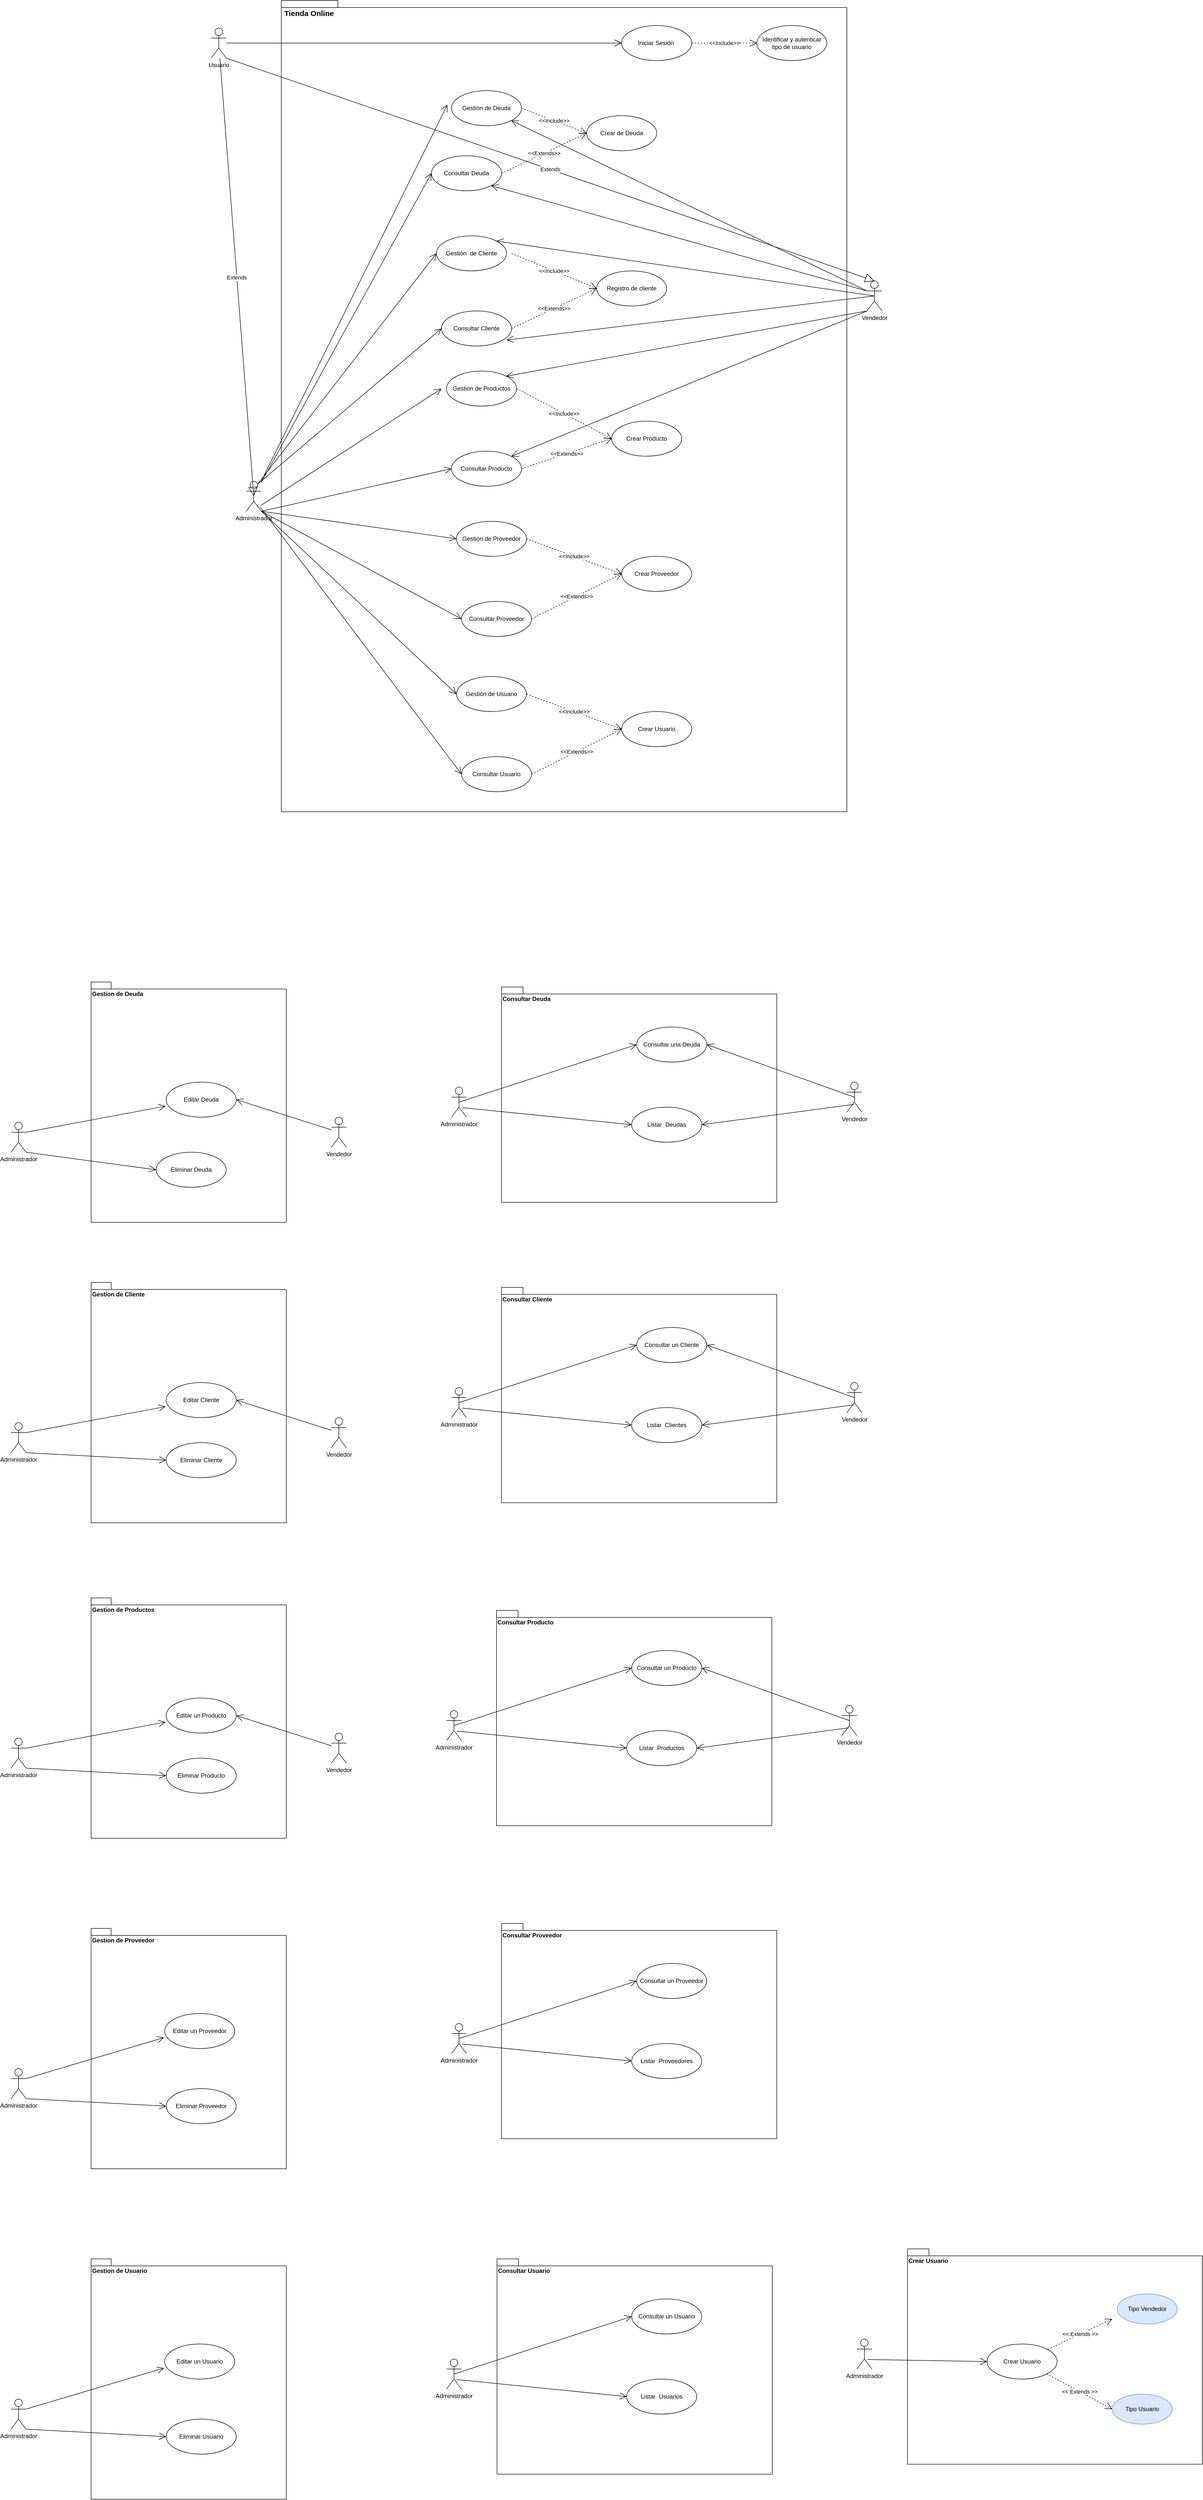 <mxfile version="18.0.3" type="github">
  <diagram id="FcgJ1JFFfE11xlYCTPdC" name="Page-1">
    <mxGraphModel dx="1848" dy="1698" grid="1" gridSize="10" guides="1" tooltips="1" connect="1" arrows="1" fold="1" page="1" pageScale="1" pageWidth="827" pageHeight="1169" math="0" shadow="0">
      <root>
        <mxCell id="0" />
        <mxCell id="1" parent="0" />
        <mxCell id="hjxQCV4Uy2S5rKZF2TmA-151" value="&lt;font style=&quot;font-size: 15px;&quot;&gt;&amp;nbsp;Tienda Online&amp;nbsp;&lt;/font&gt;" style="shape=folder;fontStyle=1;spacingTop=10;tabWidth=40;tabHeight=14;tabPosition=left;html=1;align=left;verticalAlign=top;" parent="1" vertex="1">
          <mxGeometry x="-180" y="-170" width="1130" height="1620" as="geometry" />
        </mxCell>
        <mxCell id="m0b8h54X1k-R0UDu6SAt-3" value="Administrador" style="shape=umlActor;verticalLabelPosition=bottom;verticalAlign=top;html=1;" parent="1" vertex="1">
          <mxGeometry x="-250" y="790" width="30" height="60" as="geometry" />
        </mxCell>
        <mxCell id="m0b8h54X1k-R0UDu6SAt-4" value="Consultar Deuda" style="ellipse;whiteSpace=wrap;html=1;" parent="1" vertex="1">
          <mxGeometry x="120" y="140" width="140" height="70" as="geometry" />
        </mxCell>
        <mxCell id="hjxQCV4Uy2S5rKZF2TmA-1" value="" style="endArrow=open;endFill=1;endSize=12;html=1;rounded=0;entryX=0;entryY=0.5;entryDx=0;entryDy=0;" parent="1" source="m0b8h54X1k-R0UDu6SAt-3" target="m0b8h54X1k-R0UDu6SAt-4" edge="1">
          <mxGeometry width="160" relative="1" as="geometry">
            <mxPoint x="130" y="230" as="sourcePoint" />
            <mxPoint x="330" y="240" as="targetPoint" />
          </mxGeometry>
        </mxCell>
        <mxCell id="hjxQCV4Uy2S5rKZF2TmA-2" value="Gestión de Deuda" style="ellipse;whiteSpace=wrap;html=1;" parent="1" vertex="1">
          <mxGeometry x="160" y="10" width="140" height="70" as="geometry" />
        </mxCell>
        <mxCell id="hjxQCV4Uy2S5rKZF2TmA-3" value="" style="endArrow=open;endFill=1;endSize=12;html=1;rounded=0;entryX=-0.058;entryY=0.4;entryDx=0;entryDy=0;entryPerimeter=0;" parent="1" source="m0b8h54X1k-R0UDu6SAt-3" target="hjxQCV4Uy2S5rKZF2TmA-2" edge="1">
          <mxGeometry width="160" relative="1" as="geometry">
            <mxPoint x="-160" y="240" as="sourcePoint" />
            <mxPoint x="490" y="230" as="targetPoint" />
          </mxGeometry>
        </mxCell>
        <mxCell id="hjxQCV4Uy2S5rKZF2TmA-4" value="Crear de Deuda" style="ellipse;whiteSpace=wrap;html=1;" parent="1" vertex="1">
          <mxGeometry x="430" y="60" width="140" height="70" as="geometry" />
        </mxCell>
        <mxCell id="hjxQCV4Uy2S5rKZF2TmA-5" value="&amp;lt;&amp;lt;Include&amp;gt;&amp;gt;" style="endArrow=open;endSize=12;dashed=1;html=1;rounded=0;exitX=1;exitY=0.5;exitDx=0;exitDy=0;entryX=0;entryY=0.5;entryDx=0;entryDy=0;" parent="1" source="hjxQCV4Uy2S5rKZF2TmA-2" target="hjxQCV4Uy2S5rKZF2TmA-4" edge="1">
          <mxGeometry width="160" relative="1" as="geometry">
            <mxPoint x="500" y="90" as="sourcePoint" />
            <mxPoint x="660" y="90" as="targetPoint" />
          </mxGeometry>
        </mxCell>
        <mxCell id="hjxQCV4Uy2S5rKZF2TmA-6" value="&amp;lt;&amp;lt;Extends&amp;gt;&amp;gt;" style="endArrow=open;endSize=12;dashed=1;html=1;rounded=0;exitX=1;exitY=0.5;exitDx=0;exitDy=0;entryX=0;entryY=0.5;entryDx=0;entryDy=0;" parent="1" source="m0b8h54X1k-R0UDu6SAt-4" target="hjxQCV4Uy2S5rKZF2TmA-4" edge="1">
          <mxGeometry width="160" relative="1" as="geometry">
            <mxPoint x="560" y="260" as="sourcePoint" />
            <mxPoint x="680" y="260" as="targetPoint" />
          </mxGeometry>
        </mxCell>
        <mxCell id="hjxQCV4Uy2S5rKZF2TmA-10" value="Iniciar Sesión&amp;nbsp;" style="ellipse;whiteSpace=wrap;html=1;" parent="1" vertex="1">
          <mxGeometry x="500" y="-120" width="140" height="70" as="geometry" />
        </mxCell>
        <mxCell id="hjxQCV4Uy2S5rKZF2TmA-12" value="Identificar y autenticar tipo de usuario" style="ellipse;whiteSpace=wrap;html=1;" parent="1" vertex="1">
          <mxGeometry x="770" y="-120" width="140" height="70" as="geometry" />
        </mxCell>
        <mxCell id="hjxQCV4Uy2S5rKZF2TmA-15" value="Gestión&amp;nbsp; de Cliente" style="ellipse;whiteSpace=wrap;html=1;" parent="1" vertex="1">
          <mxGeometry x="130" y="300" width="140" height="70" as="geometry" />
        </mxCell>
        <mxCell id="hjxQCV4Uy2S5rKZF2TmA-16" value="Consultar Cliente" style="ellipse;whiteSpace=wrap;html=1;" parent="1" vertex="1">
          <mxGeometry x="140" y="450" width="140" height="70" as="geometry" />
        </mxCell>
        <mxCell id="hjxQCV4Uy2S5rKZF2TmA-17" value="Registro de cliente" style="ellipse;whiteSpace=wrap;html=1;" parent="1" vertex="1">
          <mxGeometry x="450" y="370" width="140" height="70" as="geometry" />
        </mxCell>
        <mxCell id="hjxQCV4Uy2S5rKZF2TmA-18" value="&amp;lt;&amp;lt;Include&amp;gt;&amp;gt;" style="endArrow=open;endSize=12;dashed=1;html=1;rounded=0;exitX=1.072;exitY=0.502;exitDx=0;exitDy=0;exitPerimeter=0;entryX=0;entryY=0.5;entryDx=0;entryDy=0;" parent="1" source="hjxQCV4Uy2S5rKZF2TmA-15" target="hjxQCV4Uy2S5rKZF2TmA-17" edge="1">
          <mxGeometry width="160" relative="1" as="geometry">
            <mxPoint x="260.0" y="45" as="sourcePoint" />
            <mxPoint x="440" y="135" as="targetPoint" />
          </mxGeometry>
        </mxCell>
        <mxCell id="hjxQCV4Uy2S5rKZF2TmA-19" value="&amp;lt;&amp;lt;Extends&amp;gt;&amp;gt;" style="endArrow=open;endSize=12;dashed=1;html=1;rounded=0;exitX=1;exitY=0.5;exitDx=0;exitDy=0;entryX=0;entryY=0.5;entryDx=0;entryDy=0;" parent="1" source="hjxQCV4Uy2S5rKZF2TmA-16" target="hjxQCV4Uy2S5rKZF2TmA-17" edge="1">
          <mxGeometry width="160" relative="1" as="geometry">
            <mxPoint x="270" y="185" as="sourcePoint" />
            <mxPoint x="440" y="135" as="targetPoint" />
          </mxGeometry>
        </mxCell>
        <mxCell id="hjxQCV4Uy2S5rKZF2TmA-20" value="" style="endArrow=open;endFill=1;endSize=12;html=1;rounded=0;exitX=0.75;exitY=0.1;exitDx=0;exitDy=0;exitPerimeter=0;entryX=0;entryY=0.5;entryDx=0;entryDy=0;" parent="1" source="m0b8h54X1k-R0UDu6SAt-3" target="hjxQCV4Uy2S5rKZF2TmA-15" edge="1">
          <mxGeometry width="160" relative="1" as="geometry">
            <mxPoint x="320" y="380" as="sourcePoint" />
            <mxPoint x="480" y="380" as="targetPoint" />
          </mxGeometry>
        </mxCell>
        <mxCell id="hjxQCV4Uy2S5rKZF2TmA-21" value="" style="endArrow=open;endFill=1;endSize=12;html=1;rounded=0;entryX=0;entryY=0.5;entryDx=0;entryDy=0;exitX=0.75;exitY=0.1;exitDx=0;exitDy=0;exitPerimeter=0;" parent="1" source="m0b8h54X1k-R0UDu6SAt-3" target="hjxQCV4Uy2S5rKZF2TmA-16" edge="1">
          <mxGeometry width="160" relative="1" as="geometry">
            <mxPoint x="-210" y="720" as="sourcePoint" />
            <mxPoint x="480" y="380" as="targetPoint" />
          </mxGeometry>
        </mxCell>
        <mxCell id="hjxQCV4Uy2S5rKZF2TmA-22" value="Gestión de Productos" style="ellipse;whiteSpace=wrap;html=1;" parent="1" vertex="1">
          <mxGeometry x="150" y="570" width="140" height="70" as="geometry" />
        </mxCell>
        <mxCell id="hjxQCV4Uy2S5rKZF2TmA-23" value="Consultar Producto" style="ellipse;whiteSpace=wrap;html=1;" parent="1" vertex="1">
          <mxGeometry x="160" y="730" width="140" height="70" as="geometry" />
        </mxCell>
        <mxCell id="hjxQCV4Uy2S5rKZF2TmA-24" value="Crear Producto" style="ellipse;whiteSpace=wrap;html=1;" parent="1" vertex="1">
          <mxGeometry x="480" y="670" width="140" height="70" as="geometry" />
        </mxCell>
        <mxCell id="hjxQCV4Uy2S5rKZF2TmA-25" value="&amp;lt;&amp;lt;Include&amp;gt;&amp;gt;" style="endArrow=open;endSize=12;dashed=1;html=1;rounded=0;exitX=1;exitY=0.5;exitDx=0;exitDy=0;entryX=0;entryY=0.5;entryDx=0;entryDy=0;" parent="1" source="hjxQCV4Uy2S5rKZF2TmA-22" target="hjxQCV4Uy2S5rKZF2TmA-24" edge="1">
          <mxGeometry width="160" relative="1" as="geometry">
            <mxPoint x="290.08" y="345.14" as="sourcePoint" />
            <mxPoint x="460" y="415" as="targetPoint" />
          </mxGeometry>
        </mxCell>
        <mxCell id="hjxQCV4Uy2S5rKZF2TmA-33" value="&amp;lt;&amp;lt;Extends&amp;gt;&amp;gt;" style="endArrow=open;endSize=12;dashed=1;html=1;rounded=0;exitX=1;exitY=0.5;exitDx=0;exitDy=0;entryX=0;entryY=0.5;entryDx=0;entryDy=0;" parent="1" source="hjxQCV4Uy2S5rKZF2TmA-23" target="hjxQCV4Uy2S5rKZF2TmA-24" edge="1">
          <mxGeometry width="160" relative="1" as="geometry">
            <mxPoint x="290" y="495" as="sourcePoint" />
            <mxPoint x="460" y="415" as="targetPoint" />
          </mxGeometry>
        </mxCell>
        <mxCell id="hjxQCV4Uy2S5rKZF2TmA-34" value="" style="endArrow=open;endFill=1;endSize=12;html=1;rounded=0;entryX=-0.07;entryY=0.502;entryDx=0;entryDy=0;entryPerimeter=0;exitX=0.957;exitY=0.812;exitDx=0;exitDy=0;exitPerimeter=0;" parent="1" source="m0b8h54X1k-R0UDu6SAt-3" target="hjxQCV4Uy2S5rKZF2TmA-22" edge="1">
          <mxGeometry width="160" relative="1" as="geometry">
            <mxPoint x="-150" y="470" as="sourcePoint" />
            <mxPoint x="480" y="500" as="targetPoint" />
          </mxGeometry>
        </mxCell>
        <mxCell id="hjxQCV4Uy2S5rKZF2TmA-35" value="" style="endArrow=open;endFill=1;endSize=12;html=1;rounded=0;entryX=0;entryY=0.5;entryDx=0;entryDy=0;exitX=1;exitY=1;exitDx=0;exitDy=0;exitPerimeter=0;" parent="1" source="m0b8h54X1k-R0UDu6SAt-3" target="hjxQCV4Uy2S5rKZF2TmA-23" edge="1">
          <mxGeometry width="160" relative="1" as="geometry">
            <mxPoint x="-150" y="470" as="sourcePoint" />
            <mxPoint x="40" y="460" as="targetPoint" />
          </mxGeometry>
        </mxCell>
        <mxCell id="hjxQCV4Uy2S5rKZF2TmA-36" value="Gestión de Proveedor" style="ellipse;whiteSpace=wrap;html=1;" parent="1" vertex="1">
          <mxGeometry x="170" y="870" width="140" height="70" as="geometry" />
        </mxCell>
        <mxCell id="hjxQCV4Uy2S5rKZF2TmA-37" value="Consultar Proveedor" style="ellipse;whiteSpace=wrap;html=1;" parent="1" vertex="1">
          <mxGeometry x="180" y="1030" width="140" height="70" as="geometry" />
        </mxCell>
        <mxCell id="hjxQCV4Uy2S5rKZF2TmA-38" value="Crear Proveedor" style="ellipse;whiteSpace=wrap;html=1;" parent="1" vertex="1">
          <mxGeometry x="500" y="940" width="140" height="70" as="geometry" />
        </mxCell>
        <mxCell id="hjxQCV4Uy2S5rKZF2TmA-39" value="&amp;lt;&amp;lt;Include&amp;gt;&amp;gt;" style="endArrow=open;endSize=12;dashed=1;html=1;rounded=0;exitX=1;exitY=0.5;exitDx=0;exitDy=0;entryX=0;entryY=0.5;entryDx=0;entryDy=0;" parent="1" source="hjxQCV4Uy2S5rKZF2TmA-36" target="hjxQCV4Uy2S5rKZF2TmA-38" edge="1">
          <mxGeometry width="160" relative="1" as="geometry">
            <mxPoint x="310.08" y="645.14" as="sourcePoint" />
            <mxPoint x="480" y="715" as="targetPoint" />
          </mxGeometry>
        </mxCell>
        <mxCell id="hjxQCV4Uy2S5rKZF2TmA-40" value="&amp;lt;&amp;lt;Extends&amp;gt;&amp;gt;" style="endArrow=open;endSize=12;dashed=1;html=1;rounded=0;exitX=1;exitY=0.5;exitDx=0;exitDy=0;entryX=0;entryY=0.5;entryDx=0;entryDy=0;" parent="1" source="hjxQCV4Uy2S5rKZF2TmA-37" target="hjxQCV4Uy2S5rKZF2TmA-38" edge="1">
          <mxGeometry width="160" relative="1" as="geometry">
            <mxPoint x="310" y="795" as="sourcePoint" />
            <mxPoint x="480" y="715" as="targetPoint" />
          </mxGeometry>
        </mxCell>
        <mxCell id="hjxQCV4Uy2S5rKZF2TmA-41" value="" style="endArrow=open;endFill=1;endSize=12;html=1;rounded=0;exitX=1;exitY=1;exitDx=0;exitDy=0;exitPerimeter=0;entryX=0;entryY=0.5;entryDx=0;entryDy=0;" parent="1" source="m0b8h54X1k-R0UDu6SAt-3" target="hjxQCV4Uy2S5rKZF2TmA-36" edge="1">
          <mxGeometry width="160" relative="1" as="geometry">
            <mxPoint x="290" y="750" as="sourcePoint" />
            <mxPoint x="450" y="750" as="targetPoint" />
          </mxGeometry>
        </mxCell>
        <mxCell id="hjxQCV4Uy2S5rKZF2TmA-42" value="" style="endArrow=open;endFill=1;endSize=12;html=1;rounded=0;exitX=1;exitY=1;exitDx=0;exitDy=0;exitPerimeter=0;entryX=0;entryY=0.5;entryDx=0;entryDy=0;" parent="1" source="m0b8h54X1k-R0UDu6SAt-3" target="hjxQCV4Uy2S5rKZF2TmA-37" edge="1">
          <mxGeometry width="160" relative="1" as="geometry">
            <mxPoint x="290" y="750" as="sourcePoint" />
            <mxPoint x="450" y="750" as="targetPoint" />
          </mxGeometry>
        </mxCell>
        <mxCell id="hjxQCV4Uy2S5rKZF2TmA-43" value="Gestión de Usuario" style="ellipse;whiteSpace=wrap;html=1;" parent="1" vertex="1">
          <mxGeometry x="170" y="1180" width="140" height="70" as="geometry" />
        </mxCell>
        <mxCell id="hjxQCV4Uy2S5rKZF2TmA-44" value="Consultar Usuario" style="ellipse;whiteSpace=wrap;html=1;" parent="1" vertex="1">
          <mxGeometry x="180" y="1340" width="140" height="70" as="geometry" />
        </mxCell>
        <mxCell id="hjxQCV4Uy2S5rKZF2TmA-45" value="Crear Usuario" style="ellipse;whiteSpace=wrap;html=1;" parent="1" vertex="1">
          <mxGeometry x="500" y="1250" width="140" height="70" as="geometry" />
        </mxCell>
        <mxCell id="hjxQCV4Uy2S5rKZF2TmA-46" value="&amp;lt;&amp;lt;Include&amp;gt;&amp;gt;" style="endArrow=open;endSize=12;dashed=1;html=1;rounded=0;exitX=1;exitY=0.5;exitDx=0;exitDy=0;entryX=0;entryY=0.5;entryDx=0;entryDy=0;" parent="1" source="hjxQCV4Uy2S5rKZF2TmA-43" target="hjxQCV4Uy2S5rKZF2TmA-45" edge="1">
          <mxGeometry width="160" relative="1" as="geometry">
            <mxPoint x="310.08" y="955.14" as="sourcePoint" />
            <mxPoint x="480" y="1025" as="targetPoint" />
          </mxGeometry>
        </mxCell>
        <mxCell id="hjxQCV4Uy2S5rKZF2TmA-47" value="&amp;lt;&amp;lt;Extends&amp;gt;&amp;gt;" style="endArrow=open;endSize=12;dashed=1;html=1;rounded=0;exitX=1;exitY=0.5;exitDx=0;exitDy=0;entryX=0;entryY=0.5;entryDx=0;entryDy=0;" parent="1" source="hjxQCV4Uy2S5rKZF2TmA-44" target="hjxQCV4Uy2S5rKZF2TmA-45" edge="1">
          <mxGeometry width="160" relative="1" as="geometry">
            <mxPoint x="310" y="1105" as="sourcePoint" />
            <mxPoint x="480" y="1025" as="targetPoint" />
          </mxGeometry>
        </mxCell>
        <mxCell id="hjxQCV4Uy2S5rKZF2TmA-48" value="" style="endArrow=open;endFill=1;endSize=12;html=1;rounded=0;entryX=0;entryY=0.5;entryDx=0;entryDy=0;exitX=0.91;exitY=0.848;exitDx=0;exitDy=0;exitPerimeter=0;" parent="1" source="m0b8h54X1k-R0UDu6SAt-3" target="hjxQCV4Uy2S5rKZF2TmA-44" edge="1">
          <mxGeometry width="160" relative="1" as="geometry">
            <mxPoint x="-200" y="940" as="sourcePoint" />
            <mxPoint x="450" y="1140" as="targetPoint" />
          </mxGeometry>
        </mxCell>
        <mxCell id="hjxQCV4Uy2S5rKZF2TmA-49" value="" style="endArrow=open;endFill=1;endSize=12;html=1;rounded=0;entryX=0;entryY=0.5;entryDx=0;entryDy=0;exitX=1;exitY=1;exitDx=0;exitDy=0;exitPerimeter=0;" parent="1" source="m0b8h54X1k-R0UDu6SAt-3" target="hjxQCV4Uy2S5rKZF2TmA-43" edge="1">
          <mxGeometry width="160" relative="1" as="geometry">
            <mxPoint x="-120" y="910" as="sourcePoint" />
            <mxPoint x="450" y="1140" as="targetPoint" />
          </mxGeometry>
        </mxCell>
        <mxCell id="hjxQCV4Uy2S5rKZF2TmA-50" value="&amp;lt;&amp;lt;Include&amp;gt;&amp;gt;" style="endArrow=open;endSize=12;dashed=1;html=1;rounded=0;exitX=1;exitY=0.5;exitDx=0;exitDy=0;entryX=0;entryY=0.5;entryDx=0;entryDy=0;" parent="1" source="hjxQCV4Uy2S5rKZF2TmA-10" target="hjxQCV4Uy2S5rKZF2TmA-12" edge="1">
          <mxGeometry width="160" relative="1" as="geometry">
            <mxPoint x="600.0" y="-120" as="sourcePoint" />
            <mxPoint x="780" y="-30" as="targetPoint" />
          </mxGeometry>
        </mxCell>
        <mxCell id="hjxQCV4Uy2S5rKZF2TmA-51" value="Vendedor" style="shape=umlActor;verticalLabelPosition=bottom;verticalAlign=top;html=1;" parent="1" vertex="1">
          <mxGeometry x="990" y="390" width="30" height="60" as="geometry" />
        </mxCell>
        <mxCell id="hjxQCV4Uy2S5rKZF2TmA-52" value="" style="endArrow=open;endFill=1;endSize=12;html=1;rounded=0;exitX=0;exitY=0.333;exitDx=0;exitDy=0;exitPerimeter=0;entryX=1;entryY=1;entryDx=0;entryDy=0;" parent="1" source="hjxQCV4Uy2S5rKZF2TmA-51" target="hjxQCV4Uy2S5rKZF2TmA-2" edge="1">
          <mxGeometry width="160" relative="1" as="geometry">
            <mxPoint x="590" y="720" as="sourcePoint" />
            <mxPoint x="1140" y="380" as="targetPoint" />
          </mxGeometry>
        </mxCell>
        <mxCell id="hjxQCV4Uy2S5rKZF2TmA-53" value="" style="endArrow=open;endFill=1;endSize=12;html=1;rounded=0;exitX=0;exitY=0.333;exitDx=0;exitDy=0;exitPerimeter=0;entryX=1;entryY=1;entryDx=0;entryDy=0;" parent="1" source="hjxQCV4Uy2S5rKZF2TmA-51" target="m0b8h54X1k-R0UDu6SAt-4" edge="1">
          <mxGeometry width="160" relative="1" as="geometry">
            <mxPoint x="980.0" y="820" as="sourcePoint" />
            <mxPoint x="760" y="730" as="targetPoint" />
          </mxGeometry>
        </mxCell>
        <mxCell id="hjxQCV4Uy2S5rKZF2TmA-57" value="" style="endArrow=open;endFill=1;endSize=12;html=1;rounded=0;exitX=0.5;exitY=0.5;exitDx=0;exitDy=0;exitPerimeter=0;entryX=1;entryY=0;entryDx=0;entryDy=0;" parent="1" source="hjxQCV4Uy2S5rKZF2TmA-51" target="hjxQCV4Uy2S5rKZF2TmA-15" edge="1">
          <mxGeometry width="160" relative="1" as="geometry">
            <mxPoint x="350" y="330" as="sourcePoint" />
            <mxPoint x="510" y="330" as="targetPoint" />
          </mxGeometry>
        </mxCell>
        <mxCell id="hjxQCV4Uy2S5rKZF2TmA-58" value="" style="endArrow=open;endFill=1;endSize=12;html=1;rounded=0;exitX=0.5;exitY=0.5;exitDx=0;exitDy=0;exitPerimeter=0;entryX=0.93;entryY=0.829;entryDx=0;entryDy=0;entryPerimeter=0;" parent="1" source="hjxQCV4Uy2S5rKZF2TmA-51" target="hjxQCV4Uy2S5rKZF2TmA-16" edge="1">
          <mxGeometry width="160" relative="1" as="geometry">
            <mxPoint x="460" y="540" as="sourcePoint" />
            <mxPoint x="620" y="540" as="targetPoint" />
          </mxGeometry>
        </mxCell>
        <mxCell id="hjxQCV4Uy2S5rKZF2TmA-59" value="" style="endArrow=open;endFill=1;endSize=12;html=1;rounded=0;exitX=0;exitY=1;exitDx=0;exitDy=0;exitPerimeter=0;entryX=1;entryY=0;entryDx=0;entryDy=0;" parent="1" source="hjxQCV4Uy2S5rKZF2TmA-51" target="hjxQCV4Uy2S5rKZF2TmA-22" edge="1">
          <mxGeometry width="160" relative="1" as="geometry">
            <mxPoint x="650" y="560" as="sourcePoint" />
            <mxPoint x="810" y="560" as="targetPoint" />
          </mxGeometry>
        </mxCell>
        <mxCell id="hjxQCV4Uy2S5rKZF2TmA-60" value="" style="endArrow=open;endFill=1;endSize=12;html=1;rounded=0;exitX=0;exitY=1;exitDx=0;exitDy=0;exitPerimeter=0;entryX=1;entryY=0;entryDx=0;entryDy=0;" parent="1" source="hjxQCV4Uy2S5rKZF2TmA-51" target="hjxQCV4Uy2S5rKZF2TmA-23" edge="1">
          <mxGeometry width="160" relative="1" as="geometry">
            <mxPoint x="630" y="590" as="sourcePoint" />
            <mxPoint x="790" y="590" as="targetPoint" />
          </mxGeometry>
        </mxCell>
        <mxCell id="hjxQCV4Uy2S5rKZF2TmA-61" value="Gestion de Deuda" style="shape=folder;fontStyle=1;spacingTop=10;tabWidth=40;tabHeight=14;tabPosition=left;html=1;verticalAlign=top;align=left;" parent="1" vertex="1">
          <mxGeometry x="-560" y="1790" width="390" height="480" as="geometry" />
        </mxCell>
        <mxCell id="hjxQCV4Uy2S5rKZF2TmA-62" value="Administrador" style="shape=umlActor;verticalLabelPosition=bottom;verticalAlign=top;html=1;" parent="1" vertex="1">
          <mxGeometry x="-720" y="2070" width="30" height="60" as="geometry" />
        </mxCell>
        <mxCell id="hjxQCV4Uy2S5rKZF2TmA-64" value="Editar Deuda" style="ellipse;whiteSpace=wrap;html=1;" parent="1" vertex="1">
          <mxGeometry x="-410" y="1990" width="140" height="70" as="geometry" />
        </mxCell>
        <mxCell id="hjxQCV4Uy2S5rKZF2TmA-65" value="Eliminar Deuda" style="ellipse;whiteSpace=wrap;html=1;" parent="1" vertex="1">
          <mxGeometry x="-430" y="2130" width="140" height="70" as="geometry" />
        </mxCell>
        <mxCell id="hjxQCV4Uy2S5rKZF2TmA-66" value="" style="endArrow=open;endFill=1;endSize=12;html=1;rounded=0;exitX=1;exitY=0.333;exitDx=0;exitDy=0;exitPerimeter=0;entryX=-0.009;entryY=0.686;entryDx=0;entryDy=0;entryPerimeter=0;" parent="1" source="hjxQCV4Uy2S5rKZF2TmA-62" target="hjxQCV4Uy2S5rKZF2TmA-64" edge="1">
          <mxGeometry width="160" relative="1" as="geometry">
            <mxPoint x="-240" y="2050" as="sourcePoint" />
            <mxPoint x="-80" y="2050" as="targetPoint" />
          </mxGeometry>
        </mxCell>
        <mxCell id="hjxQCV4Uy2S5rKZF2TmA-67" value="" style="endArrow=open;endFill=1;endSize=12;html=1;rounded=0;exitX=1;exitY=1;exitDx=0;exitDy=0;exitPerimeter=0;entryX=0;entryY=0.5;entryDx=0;entryDy=0;" parent="1" source="hjxQCV4Uy2S5rKZF2TmA-62" target="hjxQCV4Uy2S5rKZF2TmA-65" edge="1">
          <mxGeometry width="160" relative="1" as="geometry">
            <mxPoint x="-240" y="2050" as="sourcePoint" />
            <mxPoint x="-80" y="2050" as="targetPoint" />
          </mxGeometry>
        </mxCell>
        <mxCell id="hjxQCV4Uy2S5rKZF2TmA-68" value="" style="endArrow=open;endFill=1;endSize=12;html=1;rounded=0;entryX=1;entryY=0.5;entryDx=0;entryDy=0;startArrow=none;" parent="1" source="hjxQCV4Uy2S5rKZF2TmA-63" target="hjxQCV4Uy2S5rKZF2TmA-64" edge="1">
          <mxGeometry width="160" relative="1" as="geometry">
            <mxPoint x="140" y="2100" as="sourcePoint" />
            <mxPoint x="-80" y="2050" as="targetPoint" />
          </mxGeometry>
        </mxCell>
        <mxCell id="hjxQCV4Uy2S5rKZF2TmA-63" value="Vendedor" style="shape=umlActor;verticalLabelPosition=bottom;verticalAlign=top;html=1;" parent="1" vertex="1">
          <mxGeometry x="-80" y="2060" width="30" height="60" as="geometry" />
        </mxCell>
        <mxCell id="hjxQCV4Uy2S5rKZF2TmA-73" value="Consultar Deuda" style="shape=folder;fontStyle=1;spacingTop=10;tabWidth=40;tabHeight=14;tabPosition=left;html=1;verticalAlign=top;align=left;" parent="1" vertex="1">
          <mxGeometry x="260" y="1800" width="550" height="430" as="geometry" />
        </mxCell>
        <mxCell id="hjxQCV4Uy2S5rKZF2TmA-74" value="Administrador" style="shape=umlActor;verticalLabelPosition=bottom;verticalAlign=top;html=1;" parent="1" vertex="1">
          <mxGeometry x="160" y="2000" width="30" height="60" as="geometry" />
        </mxCell>
        <mxCell id="hjxQCV4Uy2S5rKZF2TmA-76" value="Consultar una Deuda" style="ellipse;whiteSpace=wrap;html=1;" parent="1" vertex="1">
          <mxGeometry x="530" y="1880" width="140" height="70" as="geometry" />
        </mxCell>
        <mxCell id="hjxQCV4Uy2S5rKZF2TmA-77" value="Listar&amp;nbsp; Deudas" style="ellipse;whiteSpace=wrap;html=1;" parent="1" vertex="1">
          <mxGeometry x="520" y="2040" width="140" height="70" as="geometry" />
        </mxCell>
        <mxCell id="hjxQCV4Uy2S5rKZF2TmA-78" value="Vendedor" style="shape=umlActor;verticalLabelPosition=bottom;verticalAlign=top;html=1;" parent="1" vertex="1">
          <mxGeometry x="950" y="1990" width="30" height="60" as="geometry" />
        </mxCell>
        <mxCell id="hjxQCV4Uy2S5rKZF2TmA-79" value="" style="endArrow=open;endFill=1;endSize=12;html=1;rounded=0;exitX=0.5;exitY=0.5;exitDx=0;exitDy=0;exitPerimeter=0;entryX=0;entryY=0.5;entryDx=0;entryDy=0;" parent="1" source="hjxQCV4Uy2S5rKZF2TmA-74" target="hjxQCV4Uy2S5rKZF2TmA-76" edge="1">
          <mxGeometry width="160" relative="1" as="geometry">
            <mxPoint x="250" y="2040" as="sourcePoint" />
            <mxPoint x="410" y="2040" as="targetPoint" />
          </mxGeometry>
        </mxCell>
        <mxCell id="hjxQCV4Uy2S5rKZF2TmA-80" value="" style="endArrow=open;endFill=1;endSize=12;html=1;rounded=0;exitX=0.7;exitY=0.683;exitDx=0;exitDy=0;exitPerimeter=0;entryX=0;entryY=0.5;entryDx=0;entryDy=0;" parent="1" source="hjxQCV4Uy2S5rKZF2TmA-74" target="hjxQCV4Uy2S5rKZF2TmA-77" edge="1">
          <mxGeometry width="160" relative="1" as="geometry">
            <mxPoint x="190" y="2180" as="sourcePoint" />
            <mxPoint x="350" y="2180" as="targetPoint" />
          </mxGeometry>
        </mxCell>
        <mxCell id="hjxQCV4Uy2S5rKZF2TmA-81" value="" style="endArrow=open;endFill=1;endSize=12;html=1;rounded=0;entryX=1;entryY=0.5;entryDx=0;entryDy=0;exitX=0.5;exitY=0.5;exitDx=0;exitDy=0;exitPerimeter=0;" parent="1" source="hjxQCV4Uy2S5rKZF2TmA-78" target="hjxQCV4Uy2S5rKZF2TmA-76" edge="1">
          <mxGeometry width="160" relative="1" as="geometry">
            <mxPoint x="880" y="1890" as="sourcePoint" />
            <mxPoint x="1040" y="1890" as="targetPoint" />
          </mxGeometry>
        </mxCell>
        <mxCell id="hjxQCV4Uy2S5rKZF2TmA-82" value="" style="endArrow=open;endFill=1;endSize=12;html=1;rounded=0;entryX=1;entryY=0.5;entryDx=0;entryDy=0;exitX=0.478;exitY=0.739;exitDx=0;exitDy=0;exitPerimeter=0;" parent="1" source="hjxQCV4Uy2S5rKZF2TmA-78" target="hjxQCV4Uy2S5rKZF2TmA-77" edge="1">
          <mxGeometry width="160" relative="1" as="geometry">
            <mxPoint x="780" y="1950" as="sourcePoint" />
            <mxPoint x="940" y="1950" as="targetPoint" />
          </mxGeometry>
        </mxCell>
        <mxCell id="hjxQCV4Uy2S5rKZF2TmA-83" value="Gestion de Cliente" style="shape=folder;fontStyle=1;spacingTop=10;tabWidth=40;tabHeight=14;tabPosition=left;html=1;verticalAlign=top;align=left;" parent="1" vertex="1">
          <mxGeometry x="-560" y="2390" width="390" height="480" as="geometry" />
        </mxCell>
        <mxCell id="hjxQCV4Uy2S5rKZF2TmA-84" value="Administrador" style="shape=umlActor;verticalLabelPosition=bottom;verticalAlign=top;html=1;" parent="1" vertex="1">
          <mxGeometry x="-720" y="2670" width="30" height="60" as="geometry" />
        </mxCell>
        <mxCell id="hjxQCV4Uy2S5rKZF2TmA-85" value="Editar Cliente" style="ellipse;whiteSpace=wrap;html=1;" parent="1" vertex="1">
          <mxGeometry x="-410" y="2590" width="140" height="70" as="geometry" />
        </mxCell>
        <mxCell id="hjxQCV4Uy2S5rKZF2TmA-86" value="Eliminar Cliente" style="ellipse;whiteSpace=wrap;html=1;" parent="1" vertex="1">
          <mxGeometry x="-410" y="2710" width="140" height="70" as="geometry" />
        </mxCell>
        <mxCell id="hjxQCV4Uy2S5rKZF2TmA-87" value="" style="endArrow=open;endFill=1;endSize=12;html=1;rounded=0;exitX=1;exitY=0.333;exitDx=0;exitDy=0;exitPerimeter=0;entryX=-0.009;entryY=0.686;entryDx=0;entryDy=0;entryPerimeter=0;" parent="1" source="hjxQCV4Uy2S5rKZF2TmA-84" target="hjxQCV4Uy2S5rKZF2TmA-85" edge="1">
          <mxGeometry width="160" relative="1" as="geometry">
            <mxPoint x="-240" y="2650" as="sourcePoint" />
            <mxPoint x="-80" y="2650" as="targetPoint" />
          </mxGeometry>
        </mxCell>
        <mxCell id="hjxQCV4Uy2S5rKZF2TmA-88" value="" style="endArrow=open;endFill=1;endSize=12;html=1;rounded=0;exitX=1;exitY=1;exitDx=0;exitDy=0;exitPerimeter=0;entryX=0;entryY=0.5;entryDx=0;entryDy=0;" parent="1" source="hjxQCV4Uy2S5rKZF2TmA-84" target="hjxQCV4Uy2S5rKZF2TmA-86" edge="1">
          <mxGeometry width="160" relative="1" as="geometry">
            <mxPoint x="-240" y="2650" as="sourcePoint" />
            <mxPoint x="-80" y="2650" as="targetPoint" />
          </mxGeometry>
        </mxCell>
        <mxCell id="hjxQCV4Uy2S5rKZF2TmA-89" value="" style="endArrow=open;endFill=1;endSize=12;html=1;rounded=0;entryX=1;entryY=0.5;entryDx=0;entryDy=0;startArrow=none;" parent="1" source="hjxQCV4Uy2S5rKZF2TmA-90" target="hjxQCV4Uy2S5rKZF2TmA-85" edge="1">
          <mxGeometry width="160" relative="1" as="geometry">
            <mxPoint x="140" y="2700" as="sourcePoint" />
            <mxPoint x="-80" y="2650" as="targetPoint" />
          </mxGeometry>
        </mxCell>
        <mxCell id="hjxQCV4Uy2S5rKZF2TmA-90" value="Vendedor" style="shape=umlActor;verticalLabelPosition=bottom;verticalAlign=top;html=1;" parent="1" vertex="1">
          <mxGeometry x="-80" y="2660" width="30" height="60" as="geometry" />
        </mxCell>
        <mxCell id="hjxQCV4Uy2S5rKZF2TmA-91" value="Consultar Cliente" style="shape=folder;fontStyle=1;spacingTop=10;tabWidth=40;tabHeight=14;tabPosition=left;html=1;verticalAlign=top;align=left;" parent="1" vertex="1">
          <mxGeometry x="260" y="2400" width="550" height="430" as="geometry" />
        </mxCell>
        <mxCell id="hjxQCV4Uy2S5rKZF2TmA-92" value="Administrador" style="shape=umlActor;verticalLabelPosition=bottom;verticalAlign=top;html=1;" parent="1" vertex="1">
          <mxGeometry x="160" y="2600" width="30" height="60" as="geometry" />
        </mxCell>
        <mxCell id="hjxQCV4Uy2S5rKZF2TmA-93" value="Consultar un Cliente" style="ellipse;whiteSpace=wrap;html=1;" parent="1" vertex="1">
          <mxGeometry x="530" y="2480" width="140" height="70" as="geometry" />
        </mxCell>
        <mxCell id="hjxQCV4Uy2S5rKZF2TmA-94" value="Listar&amp;nbsp; Clientes" style="ellipse;whiteSpace=wrap;html=1;" parent="1" vertex="1">
          <mxGeometry x="520" y="2640" width="140" height="70" as="geometry" />
        </mxCell>
        <mxCell id="hjxQCV4Uy2S5rKZF2TmA-95" value="Vendedor" style="shape=umlActor;verticalLabelPosition=bottom;verticalAlign=top;html=1;" parent="1" vertex="1">
          <mxGeometry x="950" y="2590" width="30" height="60" as="geometry" />
        </mxCell>
        <mxCell id="hjxQCV4Uy2S5rKZF2TmA-96" value="" style="endArrow=open;endFill=1;endSize=12;html=1;rounded=0;exitX=0.5;exitY=0.5;exitDx=0;exitDy=0;exitPerimeter=0;entryX=0;entryY=0.5;entryDx=0;entryDy=0;" parent="1" source="hjxQCV4Uy2S5rKZF2TmA-92" target="hjxQCV4Uy2S5rKZF2TmA-93" edge="1">
          <mxGeometry width="160" relative="1" as="geometry">
            <mxPoint x="250" y="2640" as="sourcePoint" />
            <mxPoint x="410" y="2640" as="targetPoint" />
          </mxGeometry>
        </mxCell>
        <mxCell id="hjxQCV4Uy2S5rKZF2TmA-97" value="" style="endArrow=open;endFill=1;endSize=12;html=1;rounded=0;exitX=0.7;exitY=0.683;exitDx=0;exitDy=0;exitPerimeter=0;entryX=0;entryY=0.5;entryDx=0;entryDy=0;" parent="1" source="hjxQCV4Uy2S5rKZF2TmA-92" target="hjxQCV4Uy2S5rKZF2TmA-94" edge="1">
          <mxGeometry width="160" relative="1" as="geometry">
            <mxPoint x="190" y="2780" as="sourcePoint" />
            <mxPoint x="350" y="2780" as="targetPoint" />
          </mxGeometry>
        </mxCell>
        <mxCell id="hjxQCV4Uy2S5rKZF2TmA-98" value="" style="endArrow=open;endFill=1;endSize=12;html=1;rounded=0;entryX=1;entryY=0.5;entryDx=0;entryDy=0;exitX=0.5;exitY=0.5;exitDx=0;exitDy=0;exitPerimeter=0;" parent="1" source="hjxQCV4Uy2S5rKZF2TmA-95" target="hjxQCV4Uy2S5rKZF2TmA-93" edge="1">
          <mxGeometry width="160" relative="1" as="geometry">
            <mxPoint x="880" y="2490" as="sourcePoint" />
            <mxPoint x="1040" y="2490" as="targetPoint" />
          </mxGeometry>
        </mxCell>
        <mxCell id="hjxQCV4Uy2S5rKZF2TmA-99" value="" style="endArrow=open;endFill=1;endSize=12;html=1;rounded=0;entryX=1;entryY=0.5;entryDx=0;entryDy=0;exitX=0.478;exitY=0.739;exitDx=0;exitDy=0;exitPerimeter=0;" parent="1" source="hjxQCV4Uy2S5rKZF2TmA-95" target="hjxQCV4Uy2S5rKZF2TmA-94" edge="1">
          <mxGeometry width="160" relative="1" as="geometry">
            <mxPoint x="780" y="2550" as="sourcePoint" />
            <mxPoint x="940" y="2550" as="targetPoint" />
          </mxGeometry>
        </mxCell>
        <mxCell id="hjxQCV4Uy2S5rKZF2TmA-100" value="Gestion de Productos" style="shape=folder;fontStyle=1;spacingTop=10;tabWidth=40;tabHeight=14;tabPosition=left;html=1;verticalAlign=top;align=left;" parent="1" vertex="1">
          <mxGeometry x="-560" y="3020" width="390" height="480" as="geometry" />
        </mxCell>
        <mxCell id="hjxQCV4Uy2S5rKZF2TmA-101" value="Administrador" style="shape=umlActor;verticalLabelPosition=bottom;verticalAlign=top;html=1;" parent="1" vertex="1">
          <mxGeometry x="-720" y="3300" width="30" height="60" as="geometry" />
        </mxCell>
        <mxCell id="hjxQCV4Uy2S5rKZF2TmA-102" value="Editar un Producto" style="ellipse;whiteSpace=wrap;html=1;" parent="1" vertex="1">
          <mxGeometry x="-410" y="3220" width="140" height="70" as="geometry" />
        </mxCell>
        <mxCell id="hjxQCV4Uy2S5rKZF2TmA-103" value="Eliminar Producto" style="ellipse;whiteSpace=wrap;html=1;" parent="1" vertex="1">
          <mxGeometry x="-410" y="3340" width="140" height="70" as="geometry" />
        </mxCell>
        <mxCell id="hjxQCV4Uy2S5rKZF2TmA-104" value="" style="endArrow=open;endFill=1;endSize=12;html=1;rounded=0;exitX=1;exitY=0.333;exitDx=0;exitDy=0;exitPerimeter=0;entryX=-0.009;entryY=0.686;entryDx=0;entryDy=0;entryPerimeter=0;" parent="1" source="hjxQCV4Uy2S5rKZF2TmA-101" target="hjxQCV4Uy2S5rKZF2TmA-102" edge="1">
          <mxGeometry width="160" relative="1" as="geometry">
            <mxPoint x="-240" y="3280" as="sourcePoint" />
            <mxPoint x="-80" y="3280" as="targetPoint" />
          </mxGeometry>
        </mxCell>
        <mxCell id="hjxQCV4Uy2S5rKZF2TmA-105" value="" style="endArrow=open;endFill=1;endSize=12;html=1;rounded=0;exitX=1;exitY=1;exitDx=0;exitDy=0;exitPerimeter=0;entryX=0;entryY=0.5;entryDx=0;entryDy=0;" parent="1" source="hjxQCV4Uy2S5rKZF2TmA-101" target="hjxQCV4Uy2S5rKZF2TmA-103" edge="1">
          <mxGeometry width="160" relative="1" as="geometry">
            <mxPoint x="-240" y="3280" as="sourcePoint" />
            <mxPoint x="-80" y="3280" as="targetPoint" />
          </mxGeometry>
        </mxCell>
        <mxCell id="hjxQCV4Uy2S5rKZF2TmA-106" value="" style="endArrow=open;endFill=1;endSize=12;html=1;rounded=0;entryX=1;entryY=0.5;entryDx=0;entryDy=0;startArrow=none;" parent="1" source="hjxQCV4Uy2S5rKZF2TmA-107" target="hjxQCV4Uy2S5rKZF2TmA-102" edge="1">
          <mxGeometry width="160" relative="1" as="geometry">
            <mxPoint x="140" y="3330" as="sourcePoint" />
            <mxPoint x="-80" y="3280" as="targetPoint" />
          </mxGeometry>
        </mxCell>
        <mxCell id="hjxQCV4Uy2S5rKZF2TmA-107" value="Vendedor" style="shape=umlActor;verticalLabelPosition=bottom;verticalAlign=top;html=1;" parent="1" vertex="1">
          <mxGeometry x="-80" y="3290" width="30" height="60" as="geometry" />
        </mxCell>
        <mxCell id="hjxQCV4Uy2S5rKZF2TmA-108" value="Consultar Producto" style="shape=folder;fontStyle=1;spacingTop=10;tabWidth=40;tabHeight=14;tabPosition=left;html=1;verticalAlign=top;align=left;" parent="1" vertex="1">
          <mxGeometry x="250" y="3045" width="550" height="430" as="geometry" />
        </mxCell>
        <mxCell id="hjxQCV4Uy2S5rKZF2TmA-109" value="Administrador" style="shape=umlActor;verticalLabelPosition=bottom;verticalAlign=top;html=1;" parent="1" vertex="1">
          <mxGeometry x="150" y="3245" width="30" height="60" as="geometry" />
        </mxCell>
        <mxCell id="hjxQCV4Uy2S5rKZF2TmA-110" value="Consultar un Producto" style="ellipse;whiteSpace=wrap;html=1;" parent="1" vertex="1">
          <mxGeometry x="520" y="3125" width="140" height="70" as="geometry" />
        </mxCell>
        <mxCell id="hjxQCV4Uy2S5rKZF2TmA-111" value="Listar&amp;nbsp; Productos" style="ellipse;whiteSpace=wrap;html=1;" parent="1" vertex="1">
          <mxGeometry x="510" y="3285" width="140" height="70" as="geometry" />
        </mxCell>
        <mxCell id="hjxQCV4Uy2S5rKZF2TmA-112" value="Vendedor" style="shape=umlActor;verticalLabelPosition=bottom;verticalAlign=top;html=1;" parent="1" vertex="1">
          <mxGeometry x="940" y="3235" width="30" height="60" as="geometry" />
        </mxCell>
        <mxCell id="hjxQCV4Uy2S5rKZF2TmA-113" value="" style="endArrow=open;endFill=1;endSize=12;html=1;rounded=0;exitX=0.5;exitY=0.5;exitDx=0;exitDy=0;exitPerimeter=0;entryX=0;entryY=0.5;entryDx=0;entryDy=0;" parent="1" source="hjxQCV4Uy2S5rKZF2TmA-109" target="hjxQCV4Uy2S5rKZF2TmA-110" edge="1">
          <mxGeometry width="160" relative="1" as="geometry">
            <mxPoint x="240" y="3285" as="sourcePoint" />
            <mxPoint x="400" y="3285" as="targetPoint" />
          </mxGeometry>
        </mxCell>
        <mxCell id="hjxQCV4Uy2S5rKZF2TmA-114" value="" style="endArrow=open;endFill=1;endSize=12;html=1;rounded=0;exitX=0.7;exitY=0.683;exitDx=0;exitDy=0;exitPerimeter=0;entryX=0;entryY=0.5;entryDx=0;entryDy=0;" parent="1" source="hjxQCV4Uy2S5rKZF2TmA-109" target="hjxQCV4Uy2S5rKZF2TmA-111" edge="1">
          <mxGeometry width="160" relative="1" as="geometry">
            <mxPoint x="180" y="3425" as="sourcePoint" />
            <mxPoint x="340" y="3425" as="targetPoint" />
          </mxGeometry>
        </mxCell>
        <mxCell id="hjxQCV4Uy2S5rKZF2TmA-115" value="" style="endArrow=open;endFill=1;endSize=12;html=1;rounded=0;entryX=1;entryY=0.5;entryDx=0;entryDy=0;exitX=0.5;exitY=0.5;exitDx=0;exitDy=0;exitPerimeter=0;" parent="1" source="hjxQCV4Uy2S5rKZF2TmA-112" target="hjxQCV4Uy2S5rKZF2TmA-110" edge="1">
          <mxGeometry width="160" relative="1" as="geometry">
            <mxPoint x="870" y="3135" as="sourcePoint" />
            <mxPoint x="1030" y="3135" as="targetPoint" />
          </mxGeometry>
        </mxCell>
        <mxCell id="hjxQCV4Uy2S5rKZF2TmA-116" value="" style="endArrow=open;endFill=1;endSize=12;html=1;rounded=0;entryX=1;entryY=0.5;entryDx=0;entryDy=0;exitX=0.478;exitY=0.739;exitDx=0;exitDy=0;exitPerimeter=0;" parent="1" source="hjxQCV4Uy2S5rKZF2TmA-112" target="hjxQCV4Uy2S5rKZF2TmA-111" edge="1">
          <mxGeometry width="160" relative="1" as="geometry">
            <mxPoint x="770" y="3195" as="sourcePoint" />
            <mxPoint x="930" y="3195" as="targetPoint" />
          </mxGeometry>
        </mxCell>
        <mxCell id="hjxQCV4Uy2S5rKZF2TmA-117" value="Gestion de Proveedor" style="shape=folder;fontStyle=1;spacingTop=10;tabWidth=40;tabHeight=14;tabPosition=left;html=1;verticalAlign=top;align=left;" parent="1" vertex="1">
          <mxGeometry x="-560" y="3680" width="390" height="480" as="geometry" />
        </mxCell>
        <mxCell id="hjxQCV4Uy2S5rKZF2TmA-118" value="Administrador" style="shape=umlActor;verticalLabelPosition=bottom;verticalAlign=top;html=1;" parent="1" vertex="1">
          <mxGeometry x="-720" y="3960" width="30" height="60" as="geometry" />
        </mxCell>
        <mxCell id="hjxQCV4Uy2S5rKZF2TmA-119" value="Editar un Proveedor" style="ellipse;whiteSpace=wrap;html=1;" parent="1" vertex="1">
          <mxGeometry x="-413" y="3850" width="140" height="70" as="geometry" />
        </mxCell>
        <mxCell id="hjxQCV4Uy2S5rKZF2TmA-120" value="Eliminar Proveedor" style="ellipse;whiteSpace=wrap;html=1;" parent="1" vertex="1">
          <mxGeometry x="-410" y="4000" width="140" height="70" as="geometry" />
        </mxCell>
        <mxCell id="hjxQCV4Uy2S5rKZF2TmA-121" value="" style="endArrow=open;endFill=1;endSize=12;html=1;rounded=0;exitX=1;exitY=0.333;exitDx=0;exitDy=0;exitPerimeter=0;entryX=-0.009;entryY=0.686;entryDx=0;entryDy=0;entryPerimeter=0;" parent="1" source="hjxQCV4Uy2S5rKZF2TmA-118" target="hjxQCV4Uy2S5rKZF2TmA-119" edge="1">
          <mxGeometry width="160" relative="1" as="geometry">
            <mxPoint x="-240" y="3940" as="sourcePoint" />
            <mxPoint x="-80" y="3940" as="targetPoint" />
          </mxGeometry>
        </mxCell>
        <mxCell id="hjxQCV4Uy2S5rKZF2TmA-122" value="" style="endArrow=open;endFill=1;endSize=12;html=1;rounded=0;exitX=1;exitY=1;exitDx=0;exitDy=0;exitPerimeter=0;entryX=0;entryY=0.5;entryDx=0;entryDy=0;" parent="1" source="hjxQCV4Uy2S5rKZF2TmA-118" target="hjxQCV4Uy2S5rKZF2TmA-120" edge="1">
          <mxGeometry width="160" relative="1" as="geometry">
            <mxPoint x="-240" y="3940" as="sourcePoint" />
            <mxPoint x="-80" y="3940" as="targetPoint" />
          </mxGeometry>
        </mxCell>
        <mxCell id="hjxQCV4Uy2S5rKZF2TmA-125" value="Consultar Proveedor" style="shape=folder;fontStyle=1;spacingTop=10;tabWidth=40;tabHeight=14;tabPosition=left;html=1;verticalAlign=top;align=left;" parent="1" vertex="1">
          <mxGeometry x="260" y="3670" width="550" height="430" as="geometry" />
        </mxCell>
        <mxCell id="hjxQCV4Uy2S5rKZF2TmA-126" value="Administrador" style="shape=umlActor;verticalLabelPosition=bottom;verticalAlign=top;html=1;" parent="1" vertex="1">
          <mxGeometry x="160" y="3870" width="30" height="60" as="geometry" />
        </mxCell>
        <mxCell id="hjxQCV4Uy2S5rKZF2TmA-127" value="Consultar un Proveedor" style="ellipse;whiteSpace=wrap;html=1;" parent="1" vertex="1">
          <mxGeometry x="530" y="3750" width="140" height="70" as="geometry" />
        </mxCell>
        <mxCell id="hjxQCV4Uy2S5rKZF2TmA-128" value="Listar&amp;nbsp; Proveedores" style="ellipse;whiteSpace=wrap;html=1;" parent="1" vertex="1">
          <mxGeometry x="520" y="3910" width="140" height="70" as="geometry" />
        </mxCell>
        <mxCell id="hjxQCV4Uy2S5rKZF2TmA-129" value="" style="endArrow=open;endFill=1;endSize=12;html=1;rounded=0;exitX=0.5;exitY=0.5;exitDx=0;exitDy=0;exitPerimeter=0;entryX=0;entryY=0.5;entryDx=0;entryDy=0;" parent="1" source="hjxQCV4Uy2S5rKZF2TmA-126" target="hjxQCV4Uy2S5rKZF2TmA-127" edge="1">
          <mxGeometry width="160" relative="1" as="geometry">
            <mxPoint x="250" y="3910" as="sourcePoint" />
            <mxPoint x="410" y="3910" as="targetPoint" />
          </mxGeometry>
        </mxCell>
        <mxCell id="hjxQCV4Uy2S5rKZF2TmA-130" value="" style="endArrow=open;endFill=1;endSize=12;html=1;rounded=0;exitX=0.7;exitY=0.683;exitDx=0;exitDy=0;exitPerimeter=0;entryX=0;entryY=0.5;entryDx=0;entryDy=0;" parent="1" source="hjxQCV4Uy2S5rKZF2TmA-126" target="hjxQCV4Uy2S5rKZF2TmA-128" edge="1">
          <mxGeometry width="160" relative="1" as="geometry">
            <mxPoint x="190" y="4050" as="sourcePoint" />
            <mxPoint x="350" y="4050" as="targetPoint" />
          </mxGeometry>
        </mxCell>
        <mxCell id="hjxQCV4Uy2S5rKZF2TmA-133" value="Gestion de Usuario" style="shape=folder;fontStyle=1;spacingTop=10;tabWidth=40;tabHeight=14;tabPosition=left;html=1;verticalAlign=top;align=left;" parent="1" vertex="1">
          <mxGeometry x="-560" y="4340" width="390" height="480" as="geometry" />
        </mxCell>
        <mxCell id="hjxQCV4Uy2S5rKZF2TmA-134" value="Administrador" style="shape=umlActor;verticalLabelPosition=bottom;verticalAlign=top;html=1;" parent="1" vertex="1">
          <mxGeometry x="-720" y="4620" width="30" height="60" as="geometry" />
        </mxCell>
        <mxCell id="hjxQCV4Uy2S5rKZF2TmA-135" value="Editar un Usuario" style="ellipse;whiteSpace=wrap;html=1;" parent="1" vertex="1">
          <mxGeometry x="-413" y="4510" width="140" height="70" as="geometry" />
        </mxCell>
        <mxCell id="hjxQCV4Uy2S5rKZF2TmA-136" value="Eliminar Usuario" style="ellipse;whiteSpace=wrap;html=1;" parent="1" vertex="1">
          <mxGeometry x="-410" y="4660" width="140" height="70" as="geometry" />
        </mxCell>
        <mxCell id="hjxQCV4Uy2S5rKZF2TmA-137" value="" style="endArrow=open;endFill=1;endSize=12;html=1;rounded=0;exitX=1;exitY=0.333;exitDx=0;exitDy=0;exitPerimeter=0;entryX=-0.009;entryY=0.686;entryDx=0;entryDy=0;entryPerimeter=0;" parent="1" source="hjxQCV4Uy2S5rKZF2TmA-134" target="hjxQCV4Uy2S5rKZF2TmA-135" edge="1">
          <mxGeometry width="160" relative="1" as="geometry">
            <mxPoint x="-240" y="4600" as="sourcePoint" />
            <mxPoint x="-80" y="4600" as="targetPoint" />
          </mxGeometry>
        </mxCell>
        <mxCell id="hjxQCV4Uy2S5rKZF2TmA-138" value="" style="endArrow=open;endFill=1;endSize=12;html=1;rounded=0;exitX=1;exitY=1;exitDx=0;exitDy=0;exitPerimeter=0;entryX=0;entryY=0.5;entryDx=0;entryDy=0;" parent="1" source="hjxQCV4Uy2S5rKZF2TmA-134" target="hjxQCV4Uy2S5rKZF2TmA-136" edge="1">
          <mxGeometry width="160" relative="1" as="geometry">
            <mxPoint x="-240" y="4600" as="sourcePoint" />
            <mxPoint x="-80" y="4600" as="targetPoint" />
          </mxGeometry>
        </mxCell>
        <mxCell id="hjxQCV4Uy2S5rKZF2TmA-145" value="Consultar Usuario" style="shape=folder;fontStyle=1;spacingTop=10;tabWidth=40;tabHeight=14;tabPosition=left;html=1;verticalAlign=top;align=left;" parent="1" vertex="1">
          <mxGeometry x="251" y="4340" width="550" height="430" as="geometry" />
        </mxCell>
        <mxCell id="hjxQCV4Uy2S5rKZF2TmA-146" value="Administrador" style="shape=umlActor;verticalLabelPosition=bottom;verticalAlign=top;html=1;" parent="1" vertex="1">
          <mxGeometry x="150" y="4540" width="30" height="60" as="geometry" />
        </mxCell>
        <mxCell id="hjxQCV4Uy2S5rKZF2TmA-147" value="Consultar un Usuario" style="ellipse;whiteSpace=wrap;html=1;" parent="1" vertex="1">
          <mxGeometry x="520" y="4420" width="140" height="70" as="geometry" />
        </mxCell>
        <mxCell id="hjxQCV4Uy2S5rKZF2TmA-148" value="Listar&amp;nbsp; Usuarios" style="ellipse;whiteSpace=wrap;html=1;" parent="1" vertex="1">
          <mxGeometry x="510" y="4580" width="140" height="70" as="geometry" />
        </mxCell>
        <mxCell id="hjxQCV4Uy2S5rKZF2TmA-149" value="" style="endArrow=open;endFill=1;endSize=12;html=1;rounded=0;exitX=0.5;exitY=0.5;exitDx=0;exitDy=0;exitPerimeter=0;entryX=0;entryY=0.5;entryDx=0;entryDy=0;" parent="1" source="hjxQCV4Uy2S5rKZF2TmA-146" target="hjxQCV4Uy2S5rKZF2TmA-147" edge="1">
          <mxGeometry width="160" relative="1" as="geometry">
            <mxPoint x="240" y="4580" as="sourcePoint" />
            <mxPoint x="400" y="4580" as="targetPoint" />
          </mxGeometry>
        </mxCell>
        <mxCell id="hjxQCV4Uy2S5rKZF2TmA-150" value="" style="endArrow=open;endFill=1;endSize=12;html=1;rounded=0;exitX=0.7;exitY=0.683;exitDx=0;exitDy=0;exitPerimeter=0;entryX=0;entryY=0.5;entryDx=0;entryDy=0;" parent="1" source="hjxQCV4Uy2S5rKZF2TmA-146" target="hjxQCV4Uy2S5rKZF2TmA-148" edge="1">
          <mxGeometry width="160" relative="1" as="geometry">
            <mxPoint x="180" y="4720" as="sourcePoint" />
            <mxPoint x="340" y="4720" as="targetPoint" />
          </mxGeometry>
        </mxCell>
        <mxCell id="hjxQCV4Uy2S5rKZF2TmA-153" value="Crear Usuario" style="shape=folder;fontStyle=1;spacingTop=10;tabWidth=40;tabHeight=14;tabPosition=left;html=1;verticalAlign=top;align=left;" parent="1" vertex="1">
          <mxGeometry x="1071" y="4320" width="589" height="430" as="geometry" />
        </mxCell>
        <mxCell id="hjxQCV4Uy2S5rKZF2TmA-154" value="Administrador" style="shape=umlActor;verticalLabelPosition=bottom;verticalAlign=top;html=1;" parent="1" vertex="1">
          <mxGeometry x="970" y="4500" width="30" height="60" as="geometry" />
        </mxCell>
        <mxCell id="hjxQCV4Uy2S5rKZF2TmA-156" value="Crear Usuario" style="ellipse;whiteSpace=wrap;html=1;" parent="1" vertex="1">
          <mxGeometry x="1230" y="4510" width="140" height="70" as="geometry" />
        </mxCell>
        <mxCell id="hjxQCV4Uy2S5rKZF2TmA-158" value="" style="endArrow=open;endFill=1;endSize=12;html=1;rounded=0;exitX=0.7;exitY=0.683;exitDx=0;exitDy=0;exitPerimeter=0;entryX=0;entryY=0.5;entryDx=0;entryDy=0;" parent="1" source="hjxQCV4Uy2S5rKZF2TmA-154" target="hjxQCV4Uy2S5rKZF2TmA-156" edge="1">
          <mxGeometry width="160" relative="1" as="geometry">
            <mxPoint x="1000" y="4700" as="sourcePoint" />
            <mxPoint x="1160" y="4700" as="targetPoint" />
          </mxGeometry>
        </mxCell>
        <mxCell id="hjxQCV4Uy2S5rKZF2TmA-159" value="Tipo Vendedor" style="ellipse;whiteSpace=wrap;html=1;fillColor=#dae8fc;strokeColor=#6c8ebf;" parent="1" vertex="1">
          <mxGeometry x="1490" y="4410" width="120" height="60" as="geometry" />
        </mxCell>
        <mxCell id="hjxQCV4Uy2S5rKZF2TmA-160" value="Tipo Usuario" style="ellipse;whiteSpace=wrap;html=1;fillColor=#dae8fc;strokeColor=#6c8ebf;" parent="1" vertex="1">
          <mxGeometry x="1480" y="4610" width="120" height="60" as="geometry" />
        </mxCell>
        <mxCell id="hjxQCV4Uy2S5rKZF2TmA-161" value="&amp;lt;&amp;lt; Extends &amp;gt;&amp;gt;" style="endArrow=open;endSize=12;dashed=1;html=1;rounded=0;" parent="1" source="hjxQCV4Uy2S5rKZF2TmA-156" edge="1">
          <mxGeometry width="160" relative="1" as="geometry">
            <mxPoint x="1320" y="4450" as="sourcePoint" />
            <mxPoint x="1480" y="4460" as="targetPoint" />
          </mxGeometry>
        </mxCell>
        <mxCell id="hjxQCV4Uy2S5rKZF2TmA-162" value="&amp;lt;&amp;lt; Extends &amp;gt;&amp;gt;" style="endArrow=open;endSize=12;dashed=1;html=1;rounded=0;exitX=1;exitY=1;exitDx=0;exitDy=0;entryX=0;entryY=0.5;entryDx=0;entryDy=0;" parent="1" source="hjxQCV4Uy2S5rKZF2TmA-156" target="hjxQCV4Uy2S5rKZF2TmA-160" edge="1">
          <mxGeometry width="160" relative="1" as="geometry">
            <mxPoint x="1361.093" y="4531.076" as="sourcePoint" />
            <mxPoint x="1490.0" y="4470" as="targetPoint" />
          </mxGeometry>
        </mxCell>
        <mxCell id="xggcgZW8UZ_30LDoUwEz-1" value="Usuario" style="shape=umlActor;verticalLabelPosition=bottom;verticalAlign=top;html=1;outlineConnect=0;" vertex="1" parent="1">
          <mxGeometry x="-320" y="-115" width="30" height="60" as="geometry" />
        </mxCell>
        <mxCell id="xggcgZW8UZ_30LDoUwEz-3" value="" style="endArrow=open;endFill=1;endSize=12;html=1;rounded=0;entryX=0;entryY=0.5;entryDx=0;entryDy=0;" edge="1" parent="1" source="xggcgZW8UZ_30LDoUwEz-1" target="hjxQCV4Uy2S5rKZF2TmA-10">
          <mxGeometry width="160" relative="1" as="geometry">
            <mxPoint x="260" y="-60" as="sourcePoint" />
            <mxPoint x="420" y="-60" as="targetPoint" />
          </mxGeometry>
        </mxCell>
        <mxCell id="xggcgZW8UZ_30LDoUwEz-6" value="Extends" style="endArrow=block;endSize=16;endFill=0;html=1;rounded=0;entryX=0.5;entryY=0;entryDx=0;entryDy=0;entryPerimeter=0;exitX=1;exitY=1;exitDx=0;exitDy=0;exitPerimeter=0;" edge="1" parent="1" source="xggcgZW8UZ_30LDoUwEz-1" target="hjxQCV4Uy2S5rKZF2TmA-51">
          <mxGeometry width="160" relative="1" as="geometry">
            <mxPoint x="-270" y="-10" as="sourcePoint" />
            <mxPoint x="420" y="190" as="targetPoint" />
          </mxGeometry>
        </mxCell>
        <mxCell id="xggcgZW8UZ_30LDoUwEz-7" value="Extends" style="endArrow=block;endSize=16;endFill=0;html=1;rounded=0;entryX=0.5;entryY=0.5;entryDx=0;entryDy=0;entryPerimeter=0;" edge="1" parent="1" source="xggcgZW8UZ_30LDoUwEz-1" target="m0b8h54X1k-R0UDu6SAt-3">
          <mxGeometry width="160" relative="1" as="geometry">
            <mxPoint x="260" y="270" as="sourcePoint" />
            <mxPoint x="420" y="270" as="targetPoint" />
          </mxGeometry>
        </mxCell>
      </root>
    </mxGraphModel>
  </diagram>
</mxfile>
